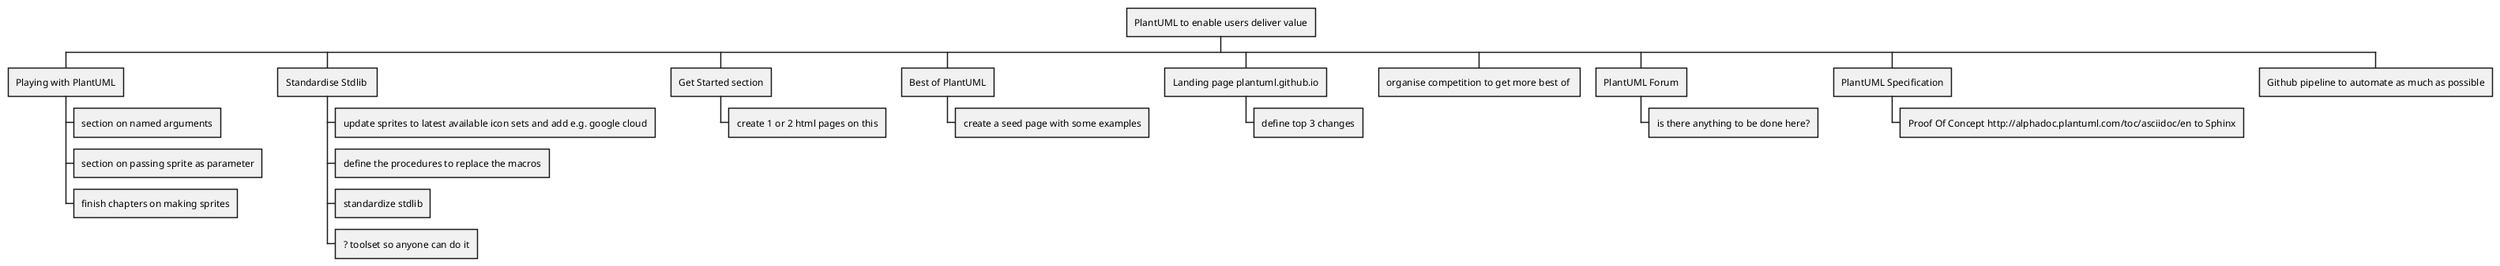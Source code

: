 @startwbs
' do by end of month
* PlantUML to enable users deliver value
** Playing with PlantUML
*** section on named arguments
*** section on passing sprite as parameter
*** finish chapters on making sprites
** Standardise Stdlib 
*** update sprites to latest available icon sets and add e.g. google cloud
*** define the procedures to replace the macros
*** standardize stdlib
*** ? toolset so anyone can do it
** Get Started section
*** create 1 or 2 html pages on this
** Best of PlantUML
*** create a seed page with some examples
** Landing page plantuml.github.io
*** define top 3 changes
' no do below:
** organise competition to get more best of 
** PlantUML Forum
*** is there anything to be done here?
** PlantUML Specification
*** Proof Of Concept http://alphadoc.plantuml.com/toc/asciidoc/en to Sphinx
** Github pipeline to automate as much as possible

@endwbs